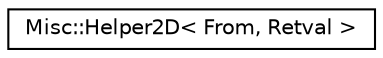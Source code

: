 digraph G
{
  edge [fontname="Helvetica",fontsize="10",labelfontname="Helvetica",labelfontsize="10"];
  node [fontname="Helvetica",fontsize="10",shape=record];
  rankdir="LR";
  Node1 [label="Misc::Helper2D\< From, Retval \>",height=0.2,width=0.4,color="black", fillcolor="white", style="filled",URL="$class_misc_1_1_helper2_d.html"];
}
